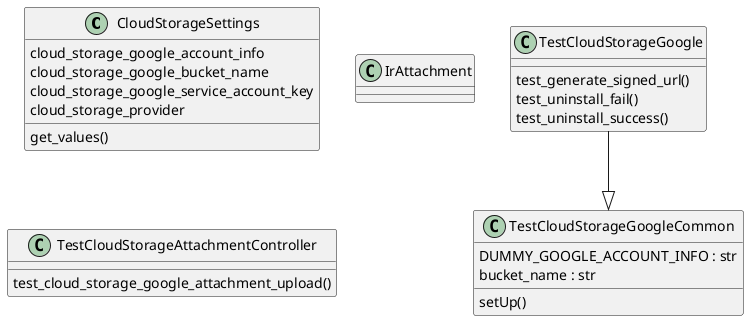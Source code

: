 @startuml classes_cloud_storage_google
set namespaceSeparator none
class "CloudStorageSettings" as odoo_src.odoo.addons.cloud_storage_google.models.res_config_settings.CloudStorageSettings {
  cloud_storage_google_account_info
  cloud_storage_google_bucket_name
  cloud_storage_google_service_account_key
  cloud_storage_provider
  get_values()
}
class "IrAttachment" as odoo_src.odoo.addons.cloud_storage_google.models.ir_attachment.IrAttachment {
}
class "TestCloudStorageAttachmentController" as odoo_src.odoo.addons.cloud_storage_google.tests.test_cloud_storage_google_attachment_controller.TestCloudStorageAttachmentController {
  test_cloud_storage_google_attachment_upload()
}
class "TestCloudStorageGoogle" as odoo_src.odoo.addons.cloud_storage_google.tests.test_cloud_storage_google.TestCloudStorageGoogle {
  test_generate_signed_url()
  test_uninstall_fail()
  test_uninstall_success()
}
class "TestCloudStorageGoogleCommon" as odoo_src.odoo.addons.cloud_storage_google.tests.test_cloud_storage_google.TestCloudStorageGoogleCommon {
  DUMMY_GOOGLE_ACCOUNT_INFO : str
  bucket_name : str
  setUp()
}
odoo_src.odoo.addons.cloud_storage_google.tests.test_cloud_storage_google.TestCloudStorageGoogle --|> odoo_src.odoo.addons.cloud_storage_google.tests.test_cloud_storage_google.TestCloudStorageGoogleCommon
@enduml
